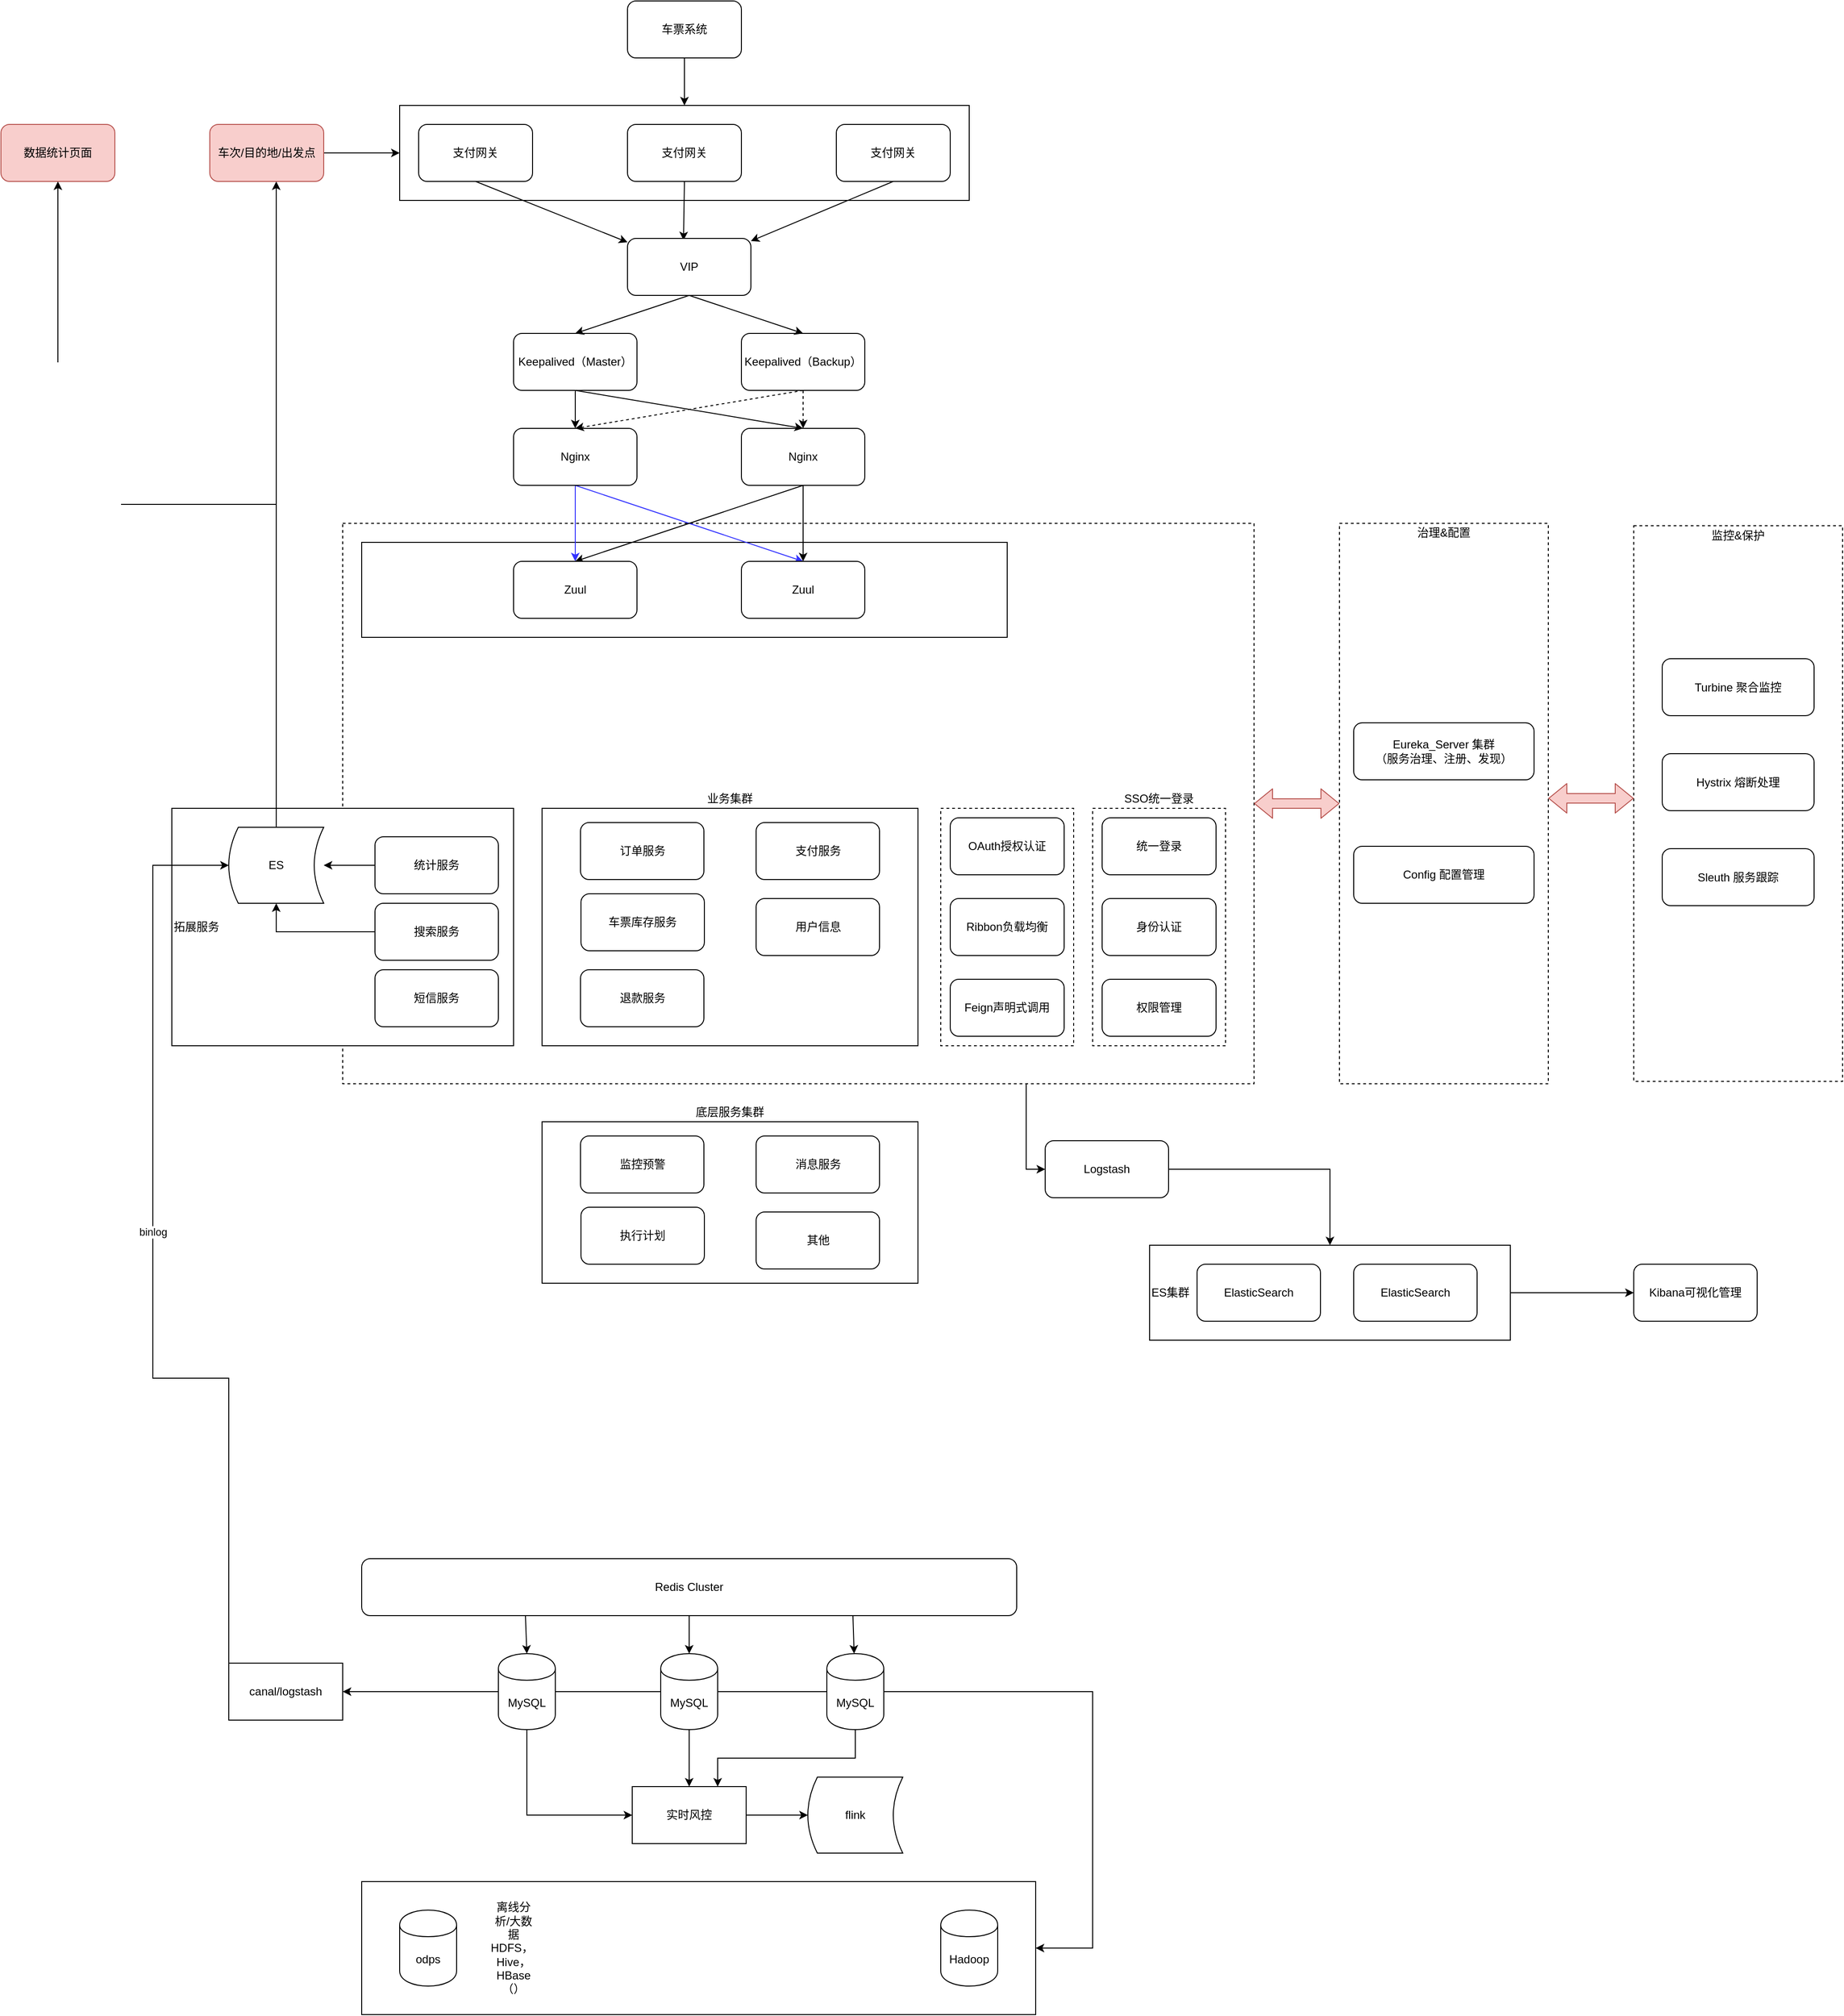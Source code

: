 <mxfile version="13.3.5" type="github">
  <diagram id="GGTAP_Dss6p3u6D_uiOW" name="第 1 页">
    <mxGraphModel dx="2062" dy="1199" grid="1" gridSize="10" guides="1" tooltips="1" connect="1" arrows="1" fold="1" page="1" pageScale="1" pageWidth="4681" pageHeight="3300" math="0" shadow="0">
      <root>
        <mxCell id="0" />
        <mxCell id="1" parent="0" />
        <mxCell id="-1Kdu_ao7LF9vzOcyDo0-9" style="edgeStyle=orthogonalEdgeStyle;rounded=0;orthogonalLoop=1;jettySize=auto;html=1;exitX=1;exitY=0.5;exitDx=0;exitDy=0;entryX=0;entryY=0.5;entryDx=0;entryDy=0;" parent="1" source="-1Kdu_ao7LF9vzOcyDo0-6" target="-1Kdu_ao7LF9vzOcyDo0-8" edge="1">
          <mxGeometry relative="1" as="geometry" />
        </mxCell>
        <mxCell id="-1Kdu_ao7LF9vzOcyDo0-6" value="ES集群" style="rounded=0;whiteSpace=wrap;html=1;align=left;" parent="1" vertex="1">
          <mxGeometry x="1230" y="1340" width="380" height="100" as="geometry" />
        </mxCell>
        <mxCell id="aDxzfi80MlIau34F5nmL-50" value="" style="rounded=0;whiteSpace=wrap;html=1;dashed=1;" parent="1" vertex="1">
          <mxGeometry x="1740" y="582.5" width="220" height="585" as="geometry" />
        </mxCell>
        <mxCell id="-1Kdu_ao7LF9vzOcyDo0-4" style="edgeStyle=orthogonalEdgeStyle;rounded=0;orthogonalLoop=1;jettySize=auto;html=1;exitX=0.75;exitY=1;exitDx=0;exitDy=0;entryX=0;entryY=0.5;entryDx=0;entryDy=0;" parent="1" source="aDxzfi80MlIau34F5nmL-46" target="-1Kdu_ao7LF9vzOcyDo0-3" edge="1">
          <mxGeometry relative="1" as="geometry" />
        </mxCell>
        <mxCell id="aDxzfi80MlIau34F5nmL-46" value="" style="rounded=0;whiteSpace=wrap;html=1;dashed=1;" parent="1" vertex="1">
          <mxGeometry x="380" y="580" width="960" height="590" as="geometry" />
        </mxCell>
        <mxCell id="aDxzfi80MlIau34F5nmL-29" value="" style="rounded=0;whiteSpace=wrap;html=1;dashed=1;" parent="1" vertex="1">
          <mxGeometry x="1430" y="580" width="220" height="590" as="geometry" />
        </mxCell>
        <mxCell id="aDxzfi80MlIau34F5nmL-5" value="" style="rounded=0;whiteSpace=wrap;html=1;" parent="1" vertex="1">
          <mxGeometry x="590" y="880" width="396" height="250" as="geometry" />
        </mxCell>
        <mxCell id="aDxzfi80MlIau34F5nmL-4" value="拓展服务" style="rounded=0;whiteSpace=wrap;html=1;align=left;" parent="1" vertex="1">
          <mxGeometry x="200" y="880" width="360" height="250" as="geometry" />
        </mxCell>
        <mxCell id="o8Zs_roNA5FvOaUuxSW4-69" value="" style="rounded=0;whiteSpace=wrap;html=1;" parent="1" vertex="1">
          <mxGeometry x="440" y="140" width="600" height="100" as="geometry" />
        </mxCell>
        <mxCell id="o8Zs_roNA5FvOaUuxSW4-4" value="" style="rounded=0;whiteSpace=wrap;html=1;" parent="1" vertex="1">
          <mxGeometry x="400" y="600" width="680" height="100" as="geometry" />
        </mxCell>
        <mxCell id="dlgCpanpwa_J9QGgFaTf-9" style="rounded=0;orthogonalLoop=1;jettySize=auto;html=1;exitX=0.5;exitY=1;exitDx=0;exitDy=0;" parent="1" source="dlgCpanpwa_J9QGgFaTf-1" target="dlgCpanpwa_J9QGgFaTf-8" edge="1">
          <mxGeometry relative="1" as="geometry" />
        </mxCell>
        <mxCell id="dlgCpanpwa_J9QGgFaTf-1" value="支付网关" style="rounded=1;whiteSpace=wrap;html=1;" parent="1" vertex="1">
          <mxGeometry x="460" y="160" width="120" height="60" as="geometry" />
        </mxCell>
        <mxCell id="dlgCpanpwa_J9QGgFaTf-10" style="edgeStyle=none;rounded=0;orthogonalLoop=1;jettySize=auto;html=1;exitX=0.5;exitY=1;exitDx=0;exitDy=0;entryX=0.454;entryY=0.033;entryDx=0;entryDy=0;entryPerimeter=0;" parent="1" source="dlgCpanpwa_J9QGgFaTf-2" target="dlgCpanpwa_J9QGgFaTf-8" edge="1">
          <mxGeometry relative="1" as="geometry" />
        </mxCell>
        <mxCell id="dlgCpanpwa_J9QGgFaTf-2" value="支付网关" style="rounded=1;whiteSpace=wrap;html=1;" parent="1" vertex="1">
          <mxGeometry x="680" y="160" width="120" height="60" as="geometry" />
        </mxCell>
        <mxCell id="dlgCpanpwa_J9QGgFaTf-11" style="edgeStyle=none;rounded=0;orthogonalLoop=1;jettySize=auto;html=1;exitX=0.5;exitY=1;exitDx=0;exitDy=0;" parent="1" source="dlgCpanpwa_J9QGgFaTf-3" target="dlgCpanpwa_J9QGgFaTf-8" edge="1">
          <mxGeometry relative="1" as="geometry" />
        </mxCell>
        <mxCell id="dlgCpanpwa_J9QGgFaTf-3" value="支付网关" style="rounded=1;whiteSpace=wrap;html=1;" parent="1" vertex="1">
          <mxGeometry x="900" y="160" width="120" height="60" as="geometry" />
        </mxCell>
        <mxCell id="o8Zs_roNA5FvOaUuxSW4-7" style="edgeStyle=none;rounded=0;orthogonalLoop=1;jettySize=auto;html=1;exitX=0.5;exitY=1;exitDx=0;exitDy=0;entryX=0.5;entryY=0;entryDx=0;entryDy=0;strokeColor=#3333FF;" parent="1" source="dlgCpanpwa_J9QGgFaTf-4" target="o8Zs_roNA5FvOaUuxSW4-1" edge="1">
          <mxGeometry relative="1" as="geometry" />
        </mxCell>
        <mxCell id="o8Zs_roNA5FvOaUuxSW4-8" style="edgeStyle=none;rounded=0;orthogonalLoop=1;jettySize=auto;html=1;exitX=0.5;exitY=1;exitDx=0;exitDy=0;entryX=0.5;entryY=0;entryDx=0;entryDy=0;strokeColor=#3333FF;" parent="1" source="dlgCpanpwa_J9QGgFaTf-4" target="o8Zs_roNA5FvOaUuxSW4-3" edge="1">
          <mxGeometry relative="1" as="geometry" />
        </mxCell>
        <mxCell id="dlgCpanpwa_J9QGgFaTf-4" value="Nginx" style="rounded=1;whiteSpace=wrap;html=1;" parent="1" vertex="1">
          <mxGeometry x="560" y="480" width="130" height="60" as="geometry" />
        </mxCell>
        <mxCell id="o8Zs_roNA5FvOaUuxSW4-10" style="edgeStyle=none;rounded=0;orthogonalLoop=1;jettySize=auto;html=1;exitX=0.5;exitY=1;exitDx=0;exitDy=0;entryX=0.5;entryY=0;entryDx=0;entryDy=0;" parent="1" source="dlgCpanpwa_J9QGgFaTf-5" target="o8Zs_roNA5FvOaUuxSW4-1" edge="1">
          <mxGeometry relative="1" as="geometry" />
        </mxCell>
        <mxCell id="o8Zs_roNA5FvOaUuxSW4-12" style="edgeStyle=none;rounded=0;orthogonalLoop=1;jettySize=auto;html=1;exitX=0.5;exitY=1;exitDx=0;exitDy=0;entryX=0.5;entryY=0;entryDx=0;entryDy=0;" parent="1" source="dlgCpanpwa_J9QGgFaTf-5" target="o8Zs_roNA5FvOaUuxSW4-3" edge="1">
          <mxGeometry relative="1" as="geometry" />
        </mxCell>
        <mxCell id="dlgCpanpwa_J9QGgFaTf-5" value="Nginx" style="rounded=1;whiteSpace=wrap;html=1;" parent="1" vertex="1">
          <mxGeometry x="800" y="480" width="130" height="60" as="geometry" />
        </mxCell>
        <mxCell id="dlgCpanpwa_J9QGgFaTf-14" style="edgeStyle=none;rounded=0;orthogonalLoop=1;jettySize=auto;html=1;exitX=0.5;exitY=1;exitDx=0;exitDy=0;" parent="1" source="dlgCpanpwa_J9QGgFaTf-6" target="dlgCpanpwa_J9QGgFaTf-4" edge="1">
          <mxGeometry relative="1" as="geometry" />
        </mxCell>
        <mxCell id="dlgCpanpwa_J9QGgFaTf-16" style="edgeStyle=none;rounded=0;orthogonalLoop=1;jettySize=auto;html=1;exitX=0.5;exitY=1;exitDx=0;exitDy=0;entryX=0.5;entryY=0;entryDx=0;entryDy=0;" parent="1" source="dlgCpanpwa_J9QGgFaTf-6" target="dlgCpanpwa_J9QGgFaTf-5" edge="1">
          <mxGeometry relative="1" as="geometry" />
        </mxCell>
        <mxCell id="dlgCpanpwa_J9QGgFaTf-6" value="Keepalived（Master）" style="rounded=1;whiteSpace=wrap;html=1;" parent="1" vertex="1">
          <mxGeometry x="560" y="380" width="130" height="60" as="geometry" />
        </mxCell>
        <mxCell id="dlgCpanpwa_J9QGgFaTf-15" style="edgeStyle=none;rounded=0;orthogonalLoop=1;jettySize=auto;html=1;exitX=0.5;exitY=1;exitDx=0;exitDy=0;entryX=0.5;entryY=0;entryDx=0;entryDy=0;dashed=1;" parent="1" source="dlgCpanpwa_J9QGgFaTf-7" target="dlgCpanpwa_J9QGgFaTf-5" edge="1">
          <mxGeometry relative="1" as="geometry" />
        </mxCell>
        <mxCell id="dlgCpanpwa_J9QGgFaTf-17" style="edgeStyle=none;rounded=0;orthogonalLoop=1;jettySize=auto;html=1;exitX=0.5;exitY=1;exitDx=0;exitDy=0;entryX=0.5;entryY=0;entryDx=0;entryDy=0;dashed=1;" parent="1" source="dlgCpanpwa_J9QGgFaTf-7" target="dlgCpanpwa_J9QGgFaTf-4" edge="1">
          <mxGeometry relative="1" as="geometry" />
        </mxCell>
        <mxCell id="dlgCpanpwa_J9QGgFaTf-7" value="Keepalived（Backup）" style="rounded=1;whiteSpace=wrap;html=1;" parent="1" vertex="1">
          <mxGeometry x="800" y="380" width="130" height="60" as="geometry" />
        </mxCell>
        <mxCell id="dlgCpanpwa_J9QGgFaTf-12" style="edgeStyle=none;rounded=0;orthogonalLoop=1;jettySize=auto;html=1;exitX=0.5;exitY=1;exitDx=0;exitDy=0;entryX=0.5;entryY=0;entryDx=0;entryDy=0;" parent="1" source="dlgCpanpwa_J9QGgFaTf-8" target="dlgCpanpwa_J9QGgFaTf-6" edge="1">
          <mxGeometry relative="1" as="geometry" />
        </mxCell>
        <mxCell id="dlgCpanpwa_J9QGgFaTf-13" style="edgeStyle=none;rounded=0;orthogonalLoop=1;jettySize=auto;html=1;exitX=0.5;exitY=1;exitDx=0;exitDy=0;entryX=0.5;entryY=0;entryDx=0;entryDy=0;" parent="1" source="dlgCpanpwa_J9QGgFaTf-8" target="dlgCpanpwa_J9QGgFaTf-7" edge="1">
          <mxGeometry relative="1" as="geometry" />
        </mxCell>
        <mxCell id="dlgCpanpwa_J9QGgFaTf-8" value="VIP" style="rounded=1;whiteSpace=wrap;html=1;" parent="1" vertex="1">
          <mxGeometry x="680" y="280" width="130" height="60" as="geometry" />
        </mxCell>
        <mxCell id="o8Zs_roNA5FvOaUuxSW4-1" value="Zuul" style="rounded=1;whiteSpace=wrap;html=1;" parent="1" vertex="1">
          <mxGeometry x="800" y="620" width="130" height="60" as="geometry" />
        </mxCell>
        <mxCell id="o8Zs_roNA5FvOaUuxSW4-3" value="Zuul" style="rounded=1;whiteSpace=wrap;html=1;" parent="1" vertex="1">
          <mxGeometry x="560" y="620" width="130" height="60" as="geometry" />
        </mxCell>
        <mxCell id="o8Zs_roNA5FvOaUuxSW4-14" value="Eureka_Server&amp;nbsp;集群&lt;br&gt;（服务治理、注册、发现）" style="rounded=1;whiteSpace=wrap;html=1;" parent="1" vertex="1">
          <mxGeometry x="1445" y="790" width="190" height="60" as="geometry" />
        </mxCell>
        <mxCell id="o8Zs_roNA5FvOaUuxSW4-20" value="订单服务" style="rounded=1;whiteSpace=wrap;html=1;" parent="1" vertex="1">
          <mxGeometry x="630.5" y="895" width="130" height="60" as="geometry" />
        </mxCell>
        <mxCell id="o8Zs_roNA5FvOaUuxSW4-21" value="车票库存服务" style="rounded=1;whiteSpace=wrap;html=1;" parent="1" vertex="1">
          <mxGeometry x="631" y="970" width="130" height="60" as="geometry" />
        </mxCell>
        <mxCell id="o8Zs_roNA5FvOaUuxSW4-22" value="支付服务" style="rounded=1;whiteSpace=wrap;html=1;" parent="1" vertex="1">
          <mxGeometry x="815.5" y="895" width="130" height="60" as="geometry" />
        </mxCell>
        <mxCell id="o8Zs_roNA5FvOaUuxSW4-32" style="edgeStyle=none;rounded=0;orthogonalLoop=1;jettySize=auto;html=1;exitX=0;exitY=0.5;exitDx=0;exitDy=0;entryX=1;entryY=0.5;entryDx=0;entryDy=0;strokeColor=#000000;" parent="1" source="o8Zs_roNA5FvOaUuxSW4-23" target="o8Zs_roNA5FvOaUuxSW4-31" edge="1">
          <mxGeometry relative="1" as="geometry" />
        </mxCell>
        <mxCell id="o8Zs_roNA5FvOaUuxSW4-23" value="统计服务" style="rounded=1;whiteSpace=wrap;html=1;" parent="1" vertex="1">
          <mxGeometry x="414" y="910" width="130" height="60" as="geometry" />
        </mxCell>
        <mxCell id="o8Zs_roNA5FvOaUuxSW4-66" style="edgeStyle=orthogonalEdgeStyle;rounded=0;orthogonalLoop=1;jettySize=auto;html=1;exitX=0.5;exitY=0;exitDx=0;exitDy=0;startArrow=none;startFill=0;endArrow=classic;endFill=1;strokeColor=#000000;" parent="1" source="o8Zs_roNA5FvOaUuxSW4-31" target="o8Zs_roNA5FvOaUuxSW4-64" edge="1">
          <mxGeometry relative="1" as="geometry">
            <Array as="points">
              <mxPoint x="310" y="490" />
              <mxPoint x="310" y="490" />
            </Array>
          </mxGeometry>
        </mxCell>
        <mxCell id="o8Zs_roNA5FvOaUuxSW4-67" style="edgeStyle=orthogonalEdgeStyle;rounded=0;orthogonalLoop=1;jettySize=auto;html=1;exitX=0.5;exitY=0;exitDx=0;exitDy=0;entryX=0.5;entryY=1;entryDx=0;entryDy=0;startArrow=none;startFill=0;endArrow=classic;endFill=1;strokeColor=#000000;" parent="1" source="o8Zs_roNA5FvOaUuxSW4-31" target="o8Zs_roNA5FvOaUuxSW4-65" edge="1">
          <mxGeometry relative="1" as="geometry" />
        </mxCell>
        <mxCell id="o8Zs_roNA5FvOaUuxSW4-31" value="ES" style="shape=dataStorage;whiteSpace=wrap;html=1;" parent="1" vertex="1">
          <mxGeometry x="260" y="900" width="100" height="80" as="geometry" />
        </mxCell>
        <mxCell id="o8Zs_roNA5FvOaUuxSW4-42" style="edgeStyle=none;rounded=0;orthogonalLoop=1;jettySize=auto;html=1;exitX=0.25;exitY=1;exitDx=0;exitDy=0;entryX=0.5;entryY=0;entryDx=0;entryDy=0;strokeColor=#000000;" parent="1" source="o8Zs_roNA5FvOaUuxSW4-33" target="o8Zs_roNA5FvOaUuxSW4-38" edge="1">
          <mxGeometry relative="1" as="geometry" />
        </mxCell>
        <mxCell id="o8Zs_roNA5FvOaUuxSW4-44" style="edgeStyle=none;rounded=0;orthogonalLoop=1;jettySize=auto;html=1;exitX=0.5;exitY=1;exitDx=0;exitDy=0;entryX=0.5;entryY=0;entryDx=0;entryDy=0;strokeColor=#000000;" parent="1" source="o8Zs_roNA5FvOaUuxSW4-33" target="o8Zs_roNA5FvOaUuxSW4-39" edge="1">
          <mxGeometry relative="1" as="geometry" />
        </mxCell>
        <mxCell id="o8Zs_roNA5FvOaUuxSW4-45" style="edgeStyle=none;rounded=0;orthogonalLoop=1;jettySize=auto;html=1;exitX=0.75;exitY=1;exitDx=0;exitDy=0;strokeColor=#000000;" parent="1" source="o8Zs_roNA5FvOaUuxSW4-33" target="o8Zs_roNA5FvOaUuxSW4-40" edge="1">
          <mxGeometry relative="1" as="geometry" />
        </mxCell>
        <mxCell id="o8Zs_roNA5FvOaUuxSW4-33" value="Redis Cluster" style="rounded=1;whiteSpace=wrap;html=1;" parent="1" vertex="1">
          <mxGeometry x="400" y="1670" width="690" height="60" as="geometry" />
        </mxCell>
        <mxCell id="o8Zs_roNA5FvOaUuxSW4-58" style="edgeStyle=orthogonalEdgeStyle;rounded=0;orthogonalLoop=1;jettySize=auto;html=1;exitX=1;exitY=0.5;exitDx=0;exitDy=0;strokeColor=#000000;endArrow=none;endFill=0;" parent="1" source="o8Zs_roNA5FvOaUuxSW4-38" target="o8Zs_roNA5FvOaUuxSW4-39" edge="1">
          <mxGeometry relative="1" as="geometry" />
        </mxCell>
        <mxCell id="o8Zs_roNA5FvOaUuxSW4-61" style="edgeStyle=orthogonalEdgeStyle;rounded=0;orthogonalLoop=1;jettySize=auto;html=1;exitX=0;exitY=0.5;exitDx=0;exitDy=0;entryX=1;entryY=0.5;entryDx=0;entryDy=0;endArrow=classic;endFill=1;strokeColor=#000000;startArrow=none;startFill=0;" parent="1" source="o8Zs_roNA5FvOaUuxSW4-38" target="o8Zs_roNA5FvOaUuxSW4-60" edge="1">
          <mxGeometry relative="1" as="geometry" />
        </mxCell>
        <mxCell id="o8Zs_roNA5FvOaUuxSW4-74" style="edgeStyle=orthogonalEdgeStyle;rounded=0;orthogonalLoop=1;jettySize=auto;html=1;exitX=0.5;exitY=1;exitDx=0;exitDy=0;entryX=0;entryY=0.5;entryDx=0;entryDy=0;startArrow=none;startFill=0;endArrow=classic;endFill=1;strokeColor=#000000;" parent="1" source="o8Zs_roNA5FvOaUuxSW4-38" target="o8Zs_roNA5FvOaUuxSW4-71" edge="1">
          <mxGeometry relative="1" as="geometry" />
        </mxCell>
        <mxCell id="o8Zs_roNA5FvOaUuxSW4-38" value="MySQL" style="shape=cylinder;whiteSpace=wrap;html=1;boundedLbl=1;backgroundOutline=1;" parent="1" vertex="1">
          <mxGeometry x="544" y="1770" width="60" height="80" as="geometry" />
        </mxCell>
        <mxCell id="o8Zs_roNA5FvOaUuxSW4-59" style="edgeStyle=orthogonalEdgeStyle;rounded=0;orthogonalLoop=1;jettySize=auto;html=1;exitX=1;exitY=0.5;exitDx=0;exitDy=0;strokeColor=#000000;endArrow=none;endFill=0;" parent="1" source="o8Zs_roNA5FvOaUuxSW4-39" target="o8Zs_roNA5FvOaUuxSW4-40" edge="1">
          <mxGeometry relative="1" as="geometry" />
        </mxCell>
        <mxCell id="o8Zs_roNA5FvOaUuxSW4-73" style="edgeStyle=orthogonalEdgeStyle;rounded=0;orthogonalLoop=1;jettySize=auto;html=1;exitX=0.5;exitY=1;exitDx=0;exitDy=0;startArrow=none;startFill=0;endArrow=classic;endFill=1;strokeColor=#000000;" parent="1" source="o8Zs_roNA5FvOaUuxSW4-39" target="o8Zs_roNA5FvOaUuxSW4-71" edge="1">
          <mxGeometry relative="1" as="geometry" />
        </mxCell>
        <mxCell id="o8Zs_roNA5FvOaUuxSW4-39" value="MySQL" style="shape=cylinder;whiteSpace=wrap;html=1;boundedLbl=1;backgroundOutline=1;" parent="1" vertex="1">
          <mxGeometry x="715" y="1770" width="60" height="80" as="geometry" />
        </mxCell>
        <mxCell id="o8Zs_roNA5FvOaUuxSW4-75" style="edgeStyle=orthogonalEdgeStyle;rounded=0;orthogonalLoop=1;jettySize=auto;html=1;exitX=0.5;exitY=1;exitDx=0;exitDy=0;entryX=0.75;entryY=0;entryDx=0;entryDy=0;startArrow=none;startFill=0;endArrow=classic;endFill=1;strokeColor=#000000;" parent="1" source="o8Zs_roNA5FvOaUuxSW4-40" target="o8Zs_roNA5FvOaUuxSW4-71" edge="1">
          <mxGeometry relative="1" as="geometry" />
        </mxCell>
        <mxCell id="o8Zs_roNA5FvOaUuxSW4-81" style="edgeStyle=orthogonalEdgeStyle;rounded=0;orthogonalLoop=1;jettySize=auto;html=1;exitX=1;exitY=0.5;exitDx=0;exitDy=0;entryX=1;entryY=0.5;entryDx=0;entryDy=0;startArrow=none;startFill=0;endArrow=classic;endFill=1;strokeColor=#000000;" parent="1" source="o8Zs_roNA5FvOaUuxSW4-40" target="o8Zs_roNA5FvOaUuxSW4-77" edge="1">
          <mxGeometry relative="1" as="geometry">
            <Array as="points">
              <mxPoint x="1170" y="1810" />
              <mxPoint x="1170" y="2080" />
            </Array>
          </mxGeometry>
        </mxCell>
        <mxCell id="o8Zs_roNA5FvOaUuxSW4-40" value="MySQL" style="shape=cylinder;whiteSpace=wrap;html=1;boundedLbl=1;backgroundOutline=1;" parent="1" vertex="1">
          <mxGeometry x="890" y="1770" width="60" height="80" as="geometry" />
        </mxCell>
        <mxCell id="o8Zs_roNA5FvOaUuxSW4-54" style="edgeStyle=orthogonalEdgeStyle;rounded=0;orthogonalLoop=1;jettySize=auto;html=1;exitX=0;exitY=0.5;exitDx=0;exitDy=0;entryX=0.5;entryY=1;entryDx=0;entryDy=0;strokeColor=#000000;" parent="1" source="o8Zs_roNA5FvOaUuxSW4-53" target="o8Zs_roNA5FvOaUuxSW4-31" edge="1">
          <mxGeometry relative="1" as="geometry" />
        </mxCell>
        <mxCell id="o8Zs_roNA5FvOaUuxSW4-53" value="搜索服务" style="rounded=1;whiteSpace=wrap;html=1;" parent="1" vertex="1">
          <mxGeometry x="414" y="980" width="130" height="60" as="geometry" />
        </mxCell>
        <mxCell id="o8Zs_roNA5FvOaUuxSW4-62" style="edgeStyle=orthogonalEdgeStyle;rounded=0;orthogonalLoop=1;jettySize=auto;html=1;exitX=0;exitY=0.5;exitDx=0;exitDy=0;entryX=0;entryY=0.5;entryDx=0;entryDy=0;startArrow=none;startFill=0;endArrow=classic;endFill=1;strokeColor=#000000;" parent="1" source="o8Zs_roNA5FvOaUuxSW4-60" target="o8Zs_roNA5FvOaUuxSW4-31" edge="1">
          <mxGeometry relative="1" as="geometry">
            <Array as="points">
              <mxPoint x="180" y="1480" />
              <mxPoint x="180" y="940" />
            </Array>
          </mxGeometry>
        </mxCell>
        <mxCell id="o8Zs_roNA5FvOaUuxSW4-63" value="binlog" style="edgeLabel;html=1;align=center;verticalAlign=middle;resizable=0;points=[];" parent="o8Zs_roNA5FvOaUuxSW4-62" vertex="1" connectable="0">
          <mxGeometry x="0.096" relative="1" as="geometry">
            <mxPoint as="offset" />
          </mxGeometry>
        </mxCell>
        <mxCell id="o8Zs_roNA5FvOaUuxSW4-60" value="canal/logstash" style="rounded=0;whiteSpace=wrap;html=1;" parent="1" vertex="1">
          <mxGeometry x="260" y="1780" width="120" height="60" as="geometry" />
        </mxCell>
        <mxCell id="o8Zs_roNA5FvOaUuxSW4-70" style="edgeStyle=orthogonalEdgeStyle;rounded=0;orthogonalLoop=1;jettySize=auto;html=1;exitX=1;exitY=0.5;exitDx=0;exitDy=0;startArrow=none;startFill=0;endArrow=classic;endFill=1;strokeColor=#000000;" parent="1" source="o8Zs_roNA5FvOaUuxSW4-64" target="o8Zs_roNA5FvOaUuxSW4-69" edge="1">
          <mxGeometry relative="1" as="geometry" />
        </mxCell>
        <mxCell id="o8Zs_roNA5FvOaUuxSW4-64" value="车次/目的地/出发点" style="rounded=1;whiteSpace=wrap;html=1;fillColor=#f8cecc;strokeColor=#b85450;" parent="1" vertex="1">
          <mxGeometry x="240" y="160" width="120" height="60" as="geometry" />
        </mxCell>
        <mxCell id="o8Zs_roNA5FvOaUuxSW4-65" value="数据统计页面" style="rounded=1;whiteSpace=wrap;html=1;fillColor=#f8cecc;strokeColor=#b85450;" parent="1" vertex="1">
          <mxGeometry x="20" y="160" width="120" height="60" as="geometry" />
        </mxCell>
        <mxCell id="o8Zs_roNA5FvOaUuxSW4-76" style="edgeStyle=orthogonalEdgeStyle;rounded=0;orthogonalLoop=1;jettySize=auto;html=1;exitX=1;exitY=0.5;exitDx=0;exitDy=0;startArrow=none;startFill=0;endArrow=classic;endFill=1;strokeColor=#000000;" parent="1" source="o8Zs_roNA5FvOaUuxSW4-71" target="o8Zs_roNA5FvOaUuxSW4-72" edge="1">
          <mxGeometry relative="1" as="geometry" />
        </mxCell>
        <mxCell id="o8Zs_roNA5FvOaUuxSW4-71" value="实时风控" style="rounded=0;whiteSpace=wrap;html=1;" parent="1" vertex="1">
          <mxGeometry x="685" y="1910" width="120" height="60" as="geometry" />
        </mxCell>
        <mxCell id="o8Zs_roNA5FvOaUuxSW4-72" value="flink" style="shape=dataStorage;whiteSpace=wrap;html=1;" parent="1" vertex="1">
          <mxGeometry x="870" y="1900" width="100" height="80" as="geometry" />
        </mxCell>
        <mxCell id="o8Zs_roNA5FvOaUuxSW4-77" value="" style="rounded=0;whiteSpace=wrap;html=1;" parent="1" vertex="1">
          <mxGeometry x="400" y="2010" width="710" height="140" as="geometry" />
        </mxCell>
        <mxCell id="o8Zs_roNA5FvOaUuxSW4-78" value="odps" style="shape=cylinder;whiteSpace=wrap;html=1;boundedLbl=1;backgroundOutline=1;" parent="1" vertex="1">
          <mxGeometry x="440" y="2040" width="60" height="80" as="geometry" />
        </mxCell>
        <mxCell id="o8Zs_roNA5FvOaUuxSW4-79" value="Hadoop" style="shape=cylinder;whiteSpace=wrap;html=1;boundedLbl=1;backgroundOutline=1;" parent="1" vertex="1">
          <mxGeometry x="1010" y="2040" width="60" height="80" as="geometry" />
        </mxCell>
        <mxCell id="o8Zs_roNA5FvOaUuxSW4-80" value="离线分析/大数据HDFS，&amp;nbsp; Hive，HBase（）" style="text;html=1;strokeColor=none;fillColor=none;align=center;verticalAlign=middle;whiteSpace=wrap;rounded=0;" parent="1" vertex="1">
          <mxGeometry x="540" y="2070" width="40" height="20" as="geometry" />
        </mxCell>
        <mxCell id="aDxzfi80MlIau34F5nmL-2" value="用户信息" style="rounded=1;whiteSpace=wrap;html=1;" parent="1" vertex="1">
          <mxGeometry x="815.5" y="975" width="130" height="60" as="geometry" />
        </mxCell>
        <mxCell id="aDxzfi80MlIau34F5nmL-3" value="退款服务" style="rounded=1;whiteSpace=wrap;html=1;" parent="1" vertex="1">
          <mxGeometry x="630.5" y="1050" width="130" height="60" as="geometry" />
        </mxCell>
        <mxCell id="aDxzfi80MlIau34F5nmL-9" value="&lt;div&gt;&lt;br&gt;&lt;/div&gt;" style="rounded=0;whiteSpace=wrap;html=1;align=left;dashed=1;" parent="1" vertex="1">
          <mxGeometry x="1010" y="880" width="140" height="250" as="geometry" />
        </mxCell>
        <mxCell id="aDxzfi80MlIau34F5nmL-12" value="短信服务" style="rounded=1;whiteSpace=wrap;html=1;" parent="1" vertex="1">
          <mxGeometry x="414" y="1050" width="130" height="60" as="geometry" />
        </mxCell>
        <mxCell id="aDxzfi80MlIau34F5nmL-13" value="OAuth授权认证" style="rounded=1;whiteSpace=wrap;html=1;" parent="1" vertex="1">
          <mxGeometry x="1020" y="890" width="120" height="60" as="geometry" />
        </mxCell>
        <mxCell id="aDxzfi80MlIau34F5nmL-14" value="Ribbon负载均衡" style="rounded=1;whiteSpace=wrap;html=1;" parent="1" vertex="1">
          <mxGeometry x="1020" y="975" width="120" height="60" as="geometry" />
        </mxCell>
        <mxCell id="aDxzfi80MlIau34F5nmL-15" value="Feign声明式调用" style="rounded=1;whiteSpace=wrap;html=1;" parent="1" vertex="1">
          <mxGeometry x="1020" y="1060" width="120" height="60" as="geometry" />
        </mxCell>
        <mxCell id="aDxzfi80MlIau34F5nmL-16" value="" style="rounded=0;whiteSpace=wrap;html=1;dashed=1;" parent="1" vertex="1">
          <mxGeometry x="1170" y="880" width="140" height="250" as="geometry" />
        </mxCell>
        <mxCell id="aDxzfi80MlIau34F5nmL-17" value="统一登录" style="rounded=1;whiteSpace=wrap;html=1;" parent="1" vertex="1">
          <mxGeometry x="1180" y="890" width="120" height="60" as="geometry" />
        </mxCell>
        <mxCell id="aDxzfi80MlIau34F5nmL-18" value="身份认证" style="rounded=1;whiteSpace=wrap;html=1;" parent="1" vertex="1">
          <mxGeometry x="1180" y="975" width="120" height="60" as="geometry" />
        </mxCell>
        <mxCell id="aDxzfi80MlIau34F5nmL-21" value="SSO统一登录" style="text;html=1;strokeColor=none;fillColor=none;align=center;verticalAlign=middle;whiteSpace=wrap;rounded=0;" parent="1" vertex="1">
          <mxGeometry x="1200" y="860" width="80" height="20" as="geometry" />
        </mxCell>
        <mxCell id="aDxzfi80MlIau34F5nmL-22" value="权限管理" style="rounded=1;whiteSpace=wrap;html=1;" parent="1" vertex="1">
          <mxGeometry x="1180" y="1060" width="120" height="60" as="geometry" />
        </mxCell>
        <mxCell id="aDxzfi80MlIau34F5nmL-23" value="Hystrix 熔断处理" style="rounded=1;whiteSpace=wrap;html=1;" parent="1" vertex="1">
          <mxGeometry x="1770" y="822.5" width="160" height="60" as="geometry" />
        </mxCell>
        <mxCell id="aDxzfi80MlIau34F5nmL-26" value="Sleuth 服务跟踪" style="rounded=1;whiteSpace=wrap;html=1;" parent="1" vertex="1">
          <mxGeometry x="1770" y="922.5" width="160" height="60" as="geometry" />
        </mxCell>
        <mxCell id="aDxzfi80MlIau34F5nmL-27" value="Turbine&amp;nbsp;聚合监控" style="rounded=1;whiteSpace=wrap;html=1;" parent="1" vertex="1">
          <mxGeometry x="1770" y="722.5" width="160" height="60" as="geometry" />
        </mxCell>
        <mxCell id="aDxzfi80MlIau34F5nmL-28" value="Config&amp;nbsp;配置管理" style="rounded=1;whiteSpace=wrap;html=1;" parent="1" vertex="1">
          <mxGeometry x="1445" y="920" width="190" height="60" as="geometry" />
        </mxCell>
        <mxCell id="aDxzfi80MlIau34F5nmL-30" value="治理&amp;amp;配置" style="text;html=1;strokeColor=none;fillColor=none;align=center;verticalAlign=middle;whiteSpace=wrap;rounded=0;" parent="1" vertex="1">
          <mxGeometry x="1500" y="580" width="80" height="20" as="geometry" />
        </mxCell>
        <mxCell id="aDxzfi80MlIau34F5nmL-31" value="业务集群" style="text;html=1;strokeColor=none;fillColor=none;align=center;verticalAlign=middle;whiteSpace=wrap;rounded=0;" parent="1" vertex="1">
          <mxGeometry x="748" y="860" width="80" height="20" as="geometry" />
        </mxCell>
        <mxCell id="aDxzfi80MlIau34F5nmL-39" value="" style="rounded=0;whiteSpace=wrap;html=1;" parent="1" vertex="1">
          <mxGeometry x="590" y="1210" width="396" height="170" as="geometry" />
        </mxCell>
        <mxCell id="aDxzfi80MlIau34F5nmL-40" value="监控预警" style="rounded=1;whiteSpace=wrap;html=1;" parent="1" vertex="1">
          <mxGeometry x="630.5" y="1225" width="130" height="60" as="geometry" />
        </mxCell>
        <mxCell id="aDxzfi80MlIau34F5nmL-41" value="执行计划" style="rounded=1;whiteSpace=wrap;html=1;" parent="1" vertex="1">
          <mxGeometry x="631" y="1300" width="130" height="60" as="geometry" />
        </mxCell>
        <mxCell id="aDxzfi80MlIau34F5nmL-42" value="消息服务" style="rounded=1;whiteSpace=wrap;html=1;" parent="1" vertex="1">
          <mxGeometry x="815.5" y="1225" width="130" height="60" as="geometry" />
        </mxCell>
        <mxCell id="aDxzfi80MlIau34F5nmL-43" value="其他" style="rounded=1;whiteSpace=wrap;html=1;" parent="1" vertex="1">
          <mxGeometry x="815.5" y="1305" width="130" height="60" as="geometry" />
        </mxCell>
        <mxCell id="aDxzfi80MlIau34F5nmL-45" value="底层服务集群" style="text;html=1;strokeColor=none;fillColor=none;align=center;verticalAlign=middle;whiteSpace=wrap;rounded=0;" parent="1" vertex="1">
          <mxGeometry x="748" y="1190" width="80" height="20" as="geometry" />
        </mxCell>
        <mxCell id="aDxzfi80MlIau34F5nmL-47" value="" style="shape=flexArrow;endArrow=classic;startArrow=classic;html=1;entryX=0;entryY=0.5;entryDx=0;entryDy=0;fillColor=#f8cecc;strokeColor=#b85450;" parent="1" target="aDxzfi80MlIau34F5nmL-29" edge="1">
          <mxGeometry width="50" height="50" relative="1" as="geometry">
            <mxPoint x="1340" y="875" as="sourcePoint" />
            <mxPoint x="1380" y="820" as="targetPoint" />
          </mxGeometry>
        </mxCell>
        <mxCell id="aDxzfi80MlIau34F5nmL-51" value="监控&amp;amp;保护" style="text;html=1;strokeColor=none;fillColor=none;align=center;verticalAlign=middle;whiteSpace=wrap;rounded=0;" parent="1" vertex="1">
          <mxGeometry x="1810" y="582.5" width="80" height="20" as="geometry" />
        </mxCell>
        <mxCell id="aDxzfi80MlIau34F5nmL-52" value="" style="shape=flexArrow;endArrow=classic;startArrow=classic;html=1;entryX=0;entryY=0.5;entryDx=0;entryDy=0;fillColor=#f8cecc;strokeColor=#b85450;" parent="1" edge="1">
          <mxGeometry width="50" height="50" relative="1" as="geometry">
            <mxPoint x="1650" y="869.5" as="sourcePoint" />
            <mxPoint x="1740" y="869.5" as="targetPoint" />
          </mxGeometry>
        </mxCell>
        <mxCell id="-1Kdu_ao7LF9vzOcyDo0-1" value="ElasticSearch" style="rounded=1;whiteSpace=wrap;html=1;" parent="1" vertex="1">
          <mxGeometry x="1280" y="1360" width="130" height="60" as="geometry" />
        </mxCell>
        <mxCell id="-1Kdu_ao7LF9vzOcyDo0-2" value="ElasticSearch" style="rounded=1;whiteSpace=wrap;html=1;" parent="1" vertex="1">
          <mxGeometry x="1445" y="1360" width="130" height="60" as="geometry" />
        </mxCell>
        <mxCell id="-1Kdu_ao7LF9vzOcyDo0-7" style="edgeStyle=orthogonalEdgeStyle;rounded=0;orthogonalLoop=1;jettySize=auto;html=1;exitX=1;exitY=0.5;exitDx=0;exitDy=0;" parent="1" source="-1Kdu_ao7LF9vzOcyDo0-3" target="-1Kdu_ao7LF9vzOcyDo0-6" edge="1">
          <mxGeometry relative="1" as="geometry" />
        </mxCell>
        <mxCell id="-1Kdu_ao7LF9vzOcyDo0-3" value="Logstash" style="rounded=1;whiteSpace=wrap;html=1;" parent="1" vertex="1">
          <mxGeometry x="1120" y="1230" width="130" height="60" as="geometry" />
        </mxCell>
        <mxCell id="-1Kdu_ao7LF9vzOcyDo0-8" value="Kibana可视化管理" style="rounded=1;whiteSpace=wrap;html=1;" parent="1" vertex="1">
          <mxGeometry x="1740" y="1360" width="130" height="60" as="geometry" />
        </mxCell>
        <mxCell id="h9eFTPV92a1zDK-IA_1--2" style="edgeStyle=orthogonalEdgeStyle;rounded=0;orthogonalLoop=1;jettySize=auto;html=1;exitX=0.5;exitY=1;exitDx=0;exitDy=0;entryX=0.5;entryY=0;entryDx=0;entryDy=0;" edge="1" parent="1" source="h9eFTPV92a1zDK-IA_1--1" target="o8Zs_roNA5FvOaUuxSW4-69">
          <mxGeometry relative="1" as="geometry" />
        </mxCell>
        <mxCell id="h9eFTPV92a1zDK-IA_1--1" value="车票系统" style="rounded=1;whiteSpace=wrap;html=1;" vertex="1" parent="1">
          <mxGeometry x="680" y="30" width="120" height="60" as="geometry" />
        </mxCell>
      </root>
    </mxGraphModel>
  </diagram>
</mxfile>
